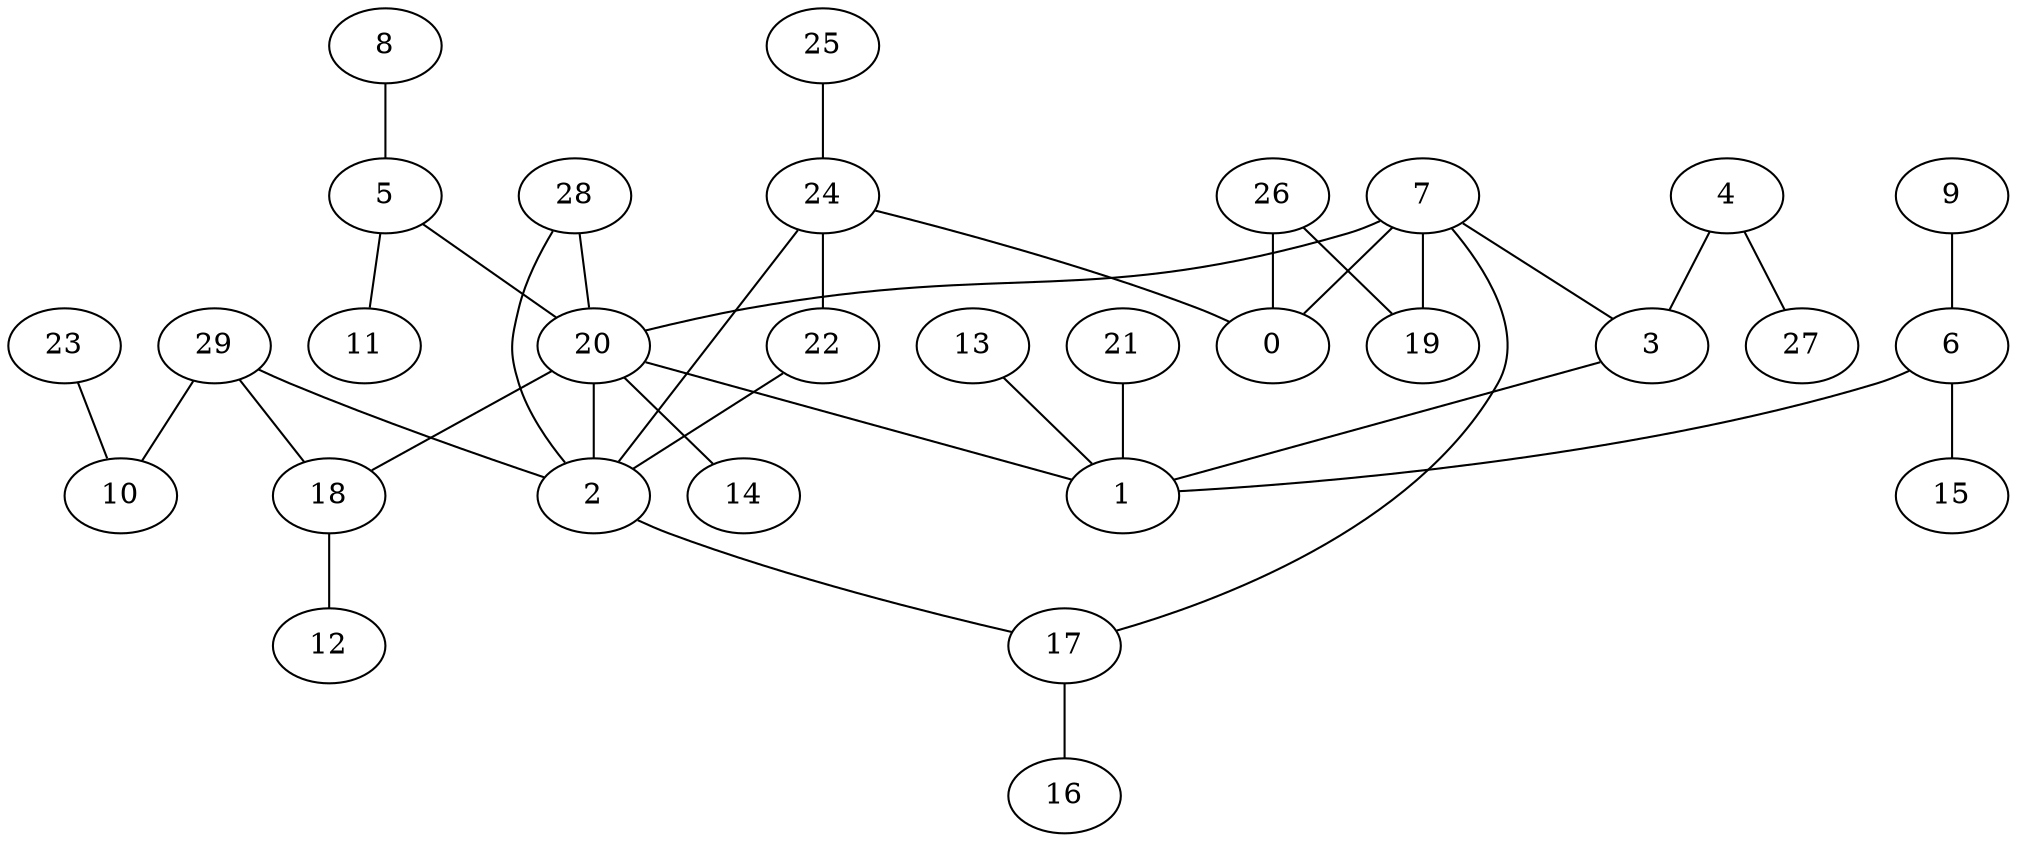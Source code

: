 digraph GG_graph {

subgraph G_graph {
edge [color = black]
"29" -> "10" [dir = none]
"29" -> "2" [dir = none]
"13" -> "1" [dir = none]
"3" -> "1" [dir = none]
"6" -> "15" [dir = none]
"6" -> "1" [dir = none]
"20" -> "14" [dir = none]
"20" -> "2" [dir = none]
"20" -> "18" [dir = none]
"20" -> "1" [dir = none]
"9" -> "6" [dir = none]
"22" -> "2" [dir = none]
"17" -> "16" [dir = none]
"28" -> "20" [dir = none]
"25" -> "24" [dir = none]
"2" -> "17" [dir = none]
"26" -> "0" [dir = none]
"5" -> "11" [dir = none]
"5" -> "20" [dir = none]
"18" -> "12" [dir = none]
"7" -> "0" [dir = none]
"7" -> "19" [dir = none]
"7" -> "20" [dir = none]
"8" -> "5" [dir = none]
"4" -> "27" [dir = none]
"4" -> "3" [dir = none]
"21" -> "1" [dir = none]
"23" -> "10" [dir = none]
"24" -> "22" [dir = none]
"7" -> "3" [dir = none]
"29" -> "18" [dir = none]
"7" -> "17" [dir = none]
"24" -> "0" [dir = none]
"26" -> "19" [dir = none]
"24" -> "2" [dir = none]
"28" -> "2" [dir = none]
}

}

